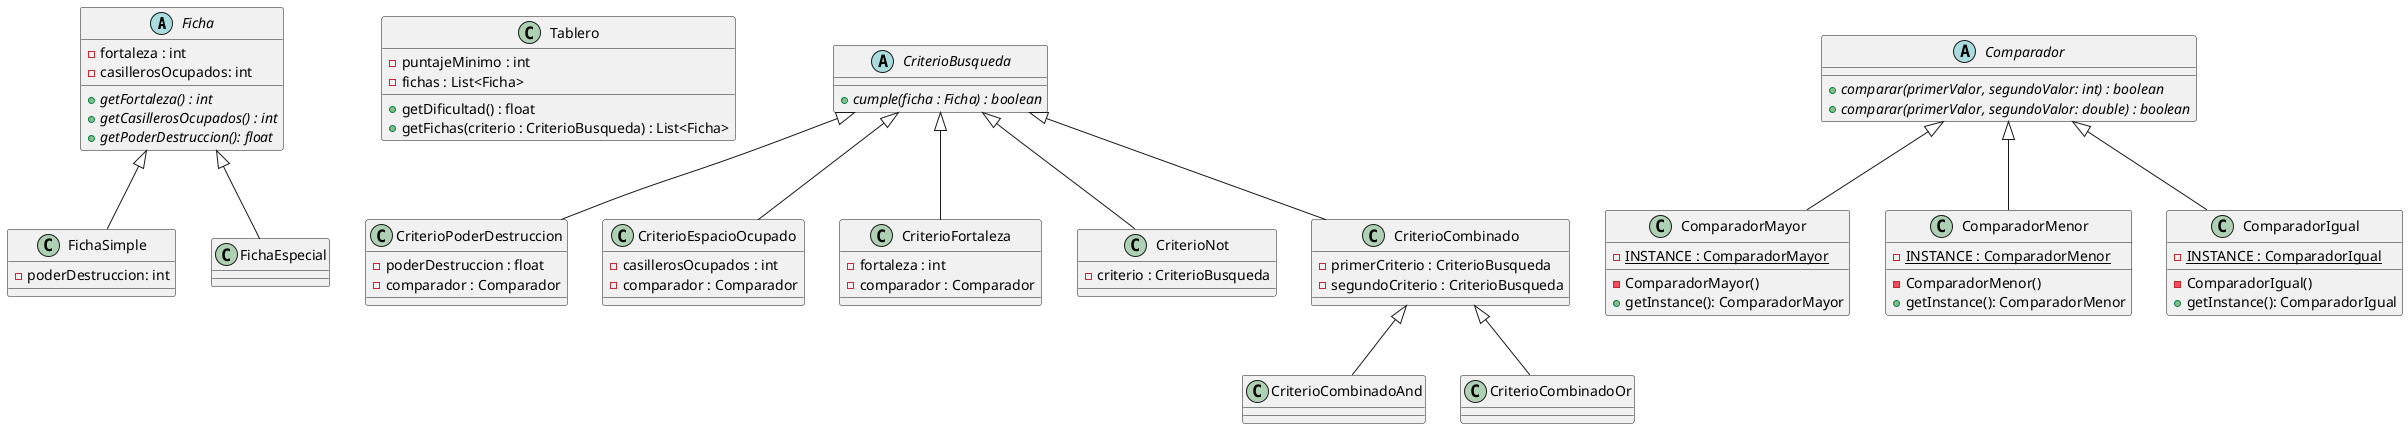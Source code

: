 ﻿@startuml classDiagram

abstract class Ficha {
    - fortaleza : int
    - casillerosOcupados: int
    + {abstract} getFortaleza() : int
    + {abstract} getCasillerosOcupados() : int
    + {abstract} getPoderDestruccion(): float
}

Ficha <|-- FichaSimple
class FichaSimple {
    - poderDestruccion: int
}

Ficha <|-- FichaEspecial
class FichaEspecial {
}

' --------------------------------------------------------------------

class Tablero {
    - puntajeMinimo : int
    - fichas : List<Ficha>
    + getDificultad() : float
    + getFichas(criterio : CriterioBusqueda) : List<Ficha>
}

' --------------------------------------------------------------------

' Used design pattern: Strategy.
abstract class CriterioBusqueda {
    + {abstract} cumple(ficha : Ficha) : boolean
}

CriterioBusqueda <|-- CriterioPoderDestruccion
class CriterioPoderDestruccion {
    - poderDestruccion : float
    - comparador : Comparador
}

CriterioBusqueda <|-- CriterioEspacioOcupado
class CriterioEspacioOcupado {
    - casillerosOcupados : int
    - comparador : Comparador
}

CriterioBusqueda <|-- CriterioFortaleza
class CriterioFortaleza {
    - fortaleza : int
    - comparador : Comparador
}

CriterioBusqueda <|-- CriterioNot
class CriterioNot {
    - criterio : CriterioBusqueda
}

' Used design pattern: Decorator.
CriterioBusqueda <|-- CriterioCombinado 
class CriterioCombinado {
    - primerCriterio : CriterioBusqueda
    - segundoCriterio : CriterioBusqueda
}

CriterioCombinado <|-- CriterioCombinadoAnd
class CriterioCombinadoAnd {
}

CriterioCombinado <|-- CriterioCombinadoOr
class CriterioCombinadoOr {
}

' --------------------------------------------------------------------

' Used design pattern: Strategy.
abstract class Comparador {
    + {abstract} comparar(primerValor, segundoValor: int) : boolean
    + {abstract} comparar(primerValor, segundoValor: double) : boolean
}

' Used design patterns: Singleton y Factory Method.
Comparador <|-- ComparadorMayor
class ComparadorMayor {
    - {static} INSTANCE : ComparadorMayor
    - ComparadorMayor()
    + getInstance(): ComparadorMayor
}

' Used design patterns: Singleton y Factory Method.
Comparador <|-- ComparadorMenor
class ComparadorMenor {
    - {static} INSTANCE : ComparadorMenor
    - ComparadorMenor()
    + getInstance(): ComparadorMenor
}

' Used design patterns: Singleton y Factory Method.
Comparador <|-- ComparadorIgual
class ComparadorIgual {
    - {static} INSTANCE : ComparadorIgual
    - ComparadorIgual()
    + getInstance(): ComparadorIgual
}

@enduml